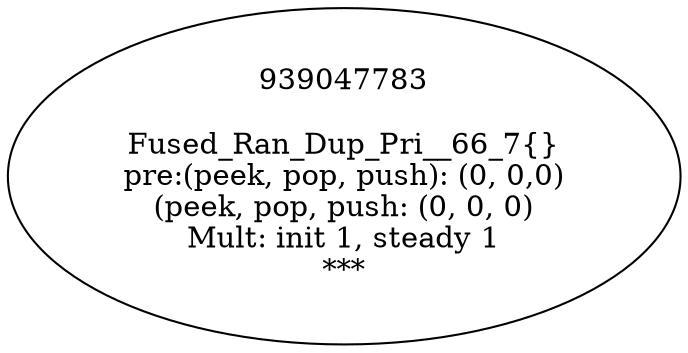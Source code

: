 digraph Flattend {
size = "8, 10.5";
939047783 [ label="939047783\n\nFused_Ran_Dup_Pri__66_7{}\npre:(peek, pop, push): (0, 0,0)\n(peek, pop, push: (0, 0, 0)\nMult: init 1, steady 1\n *** " ];
}

